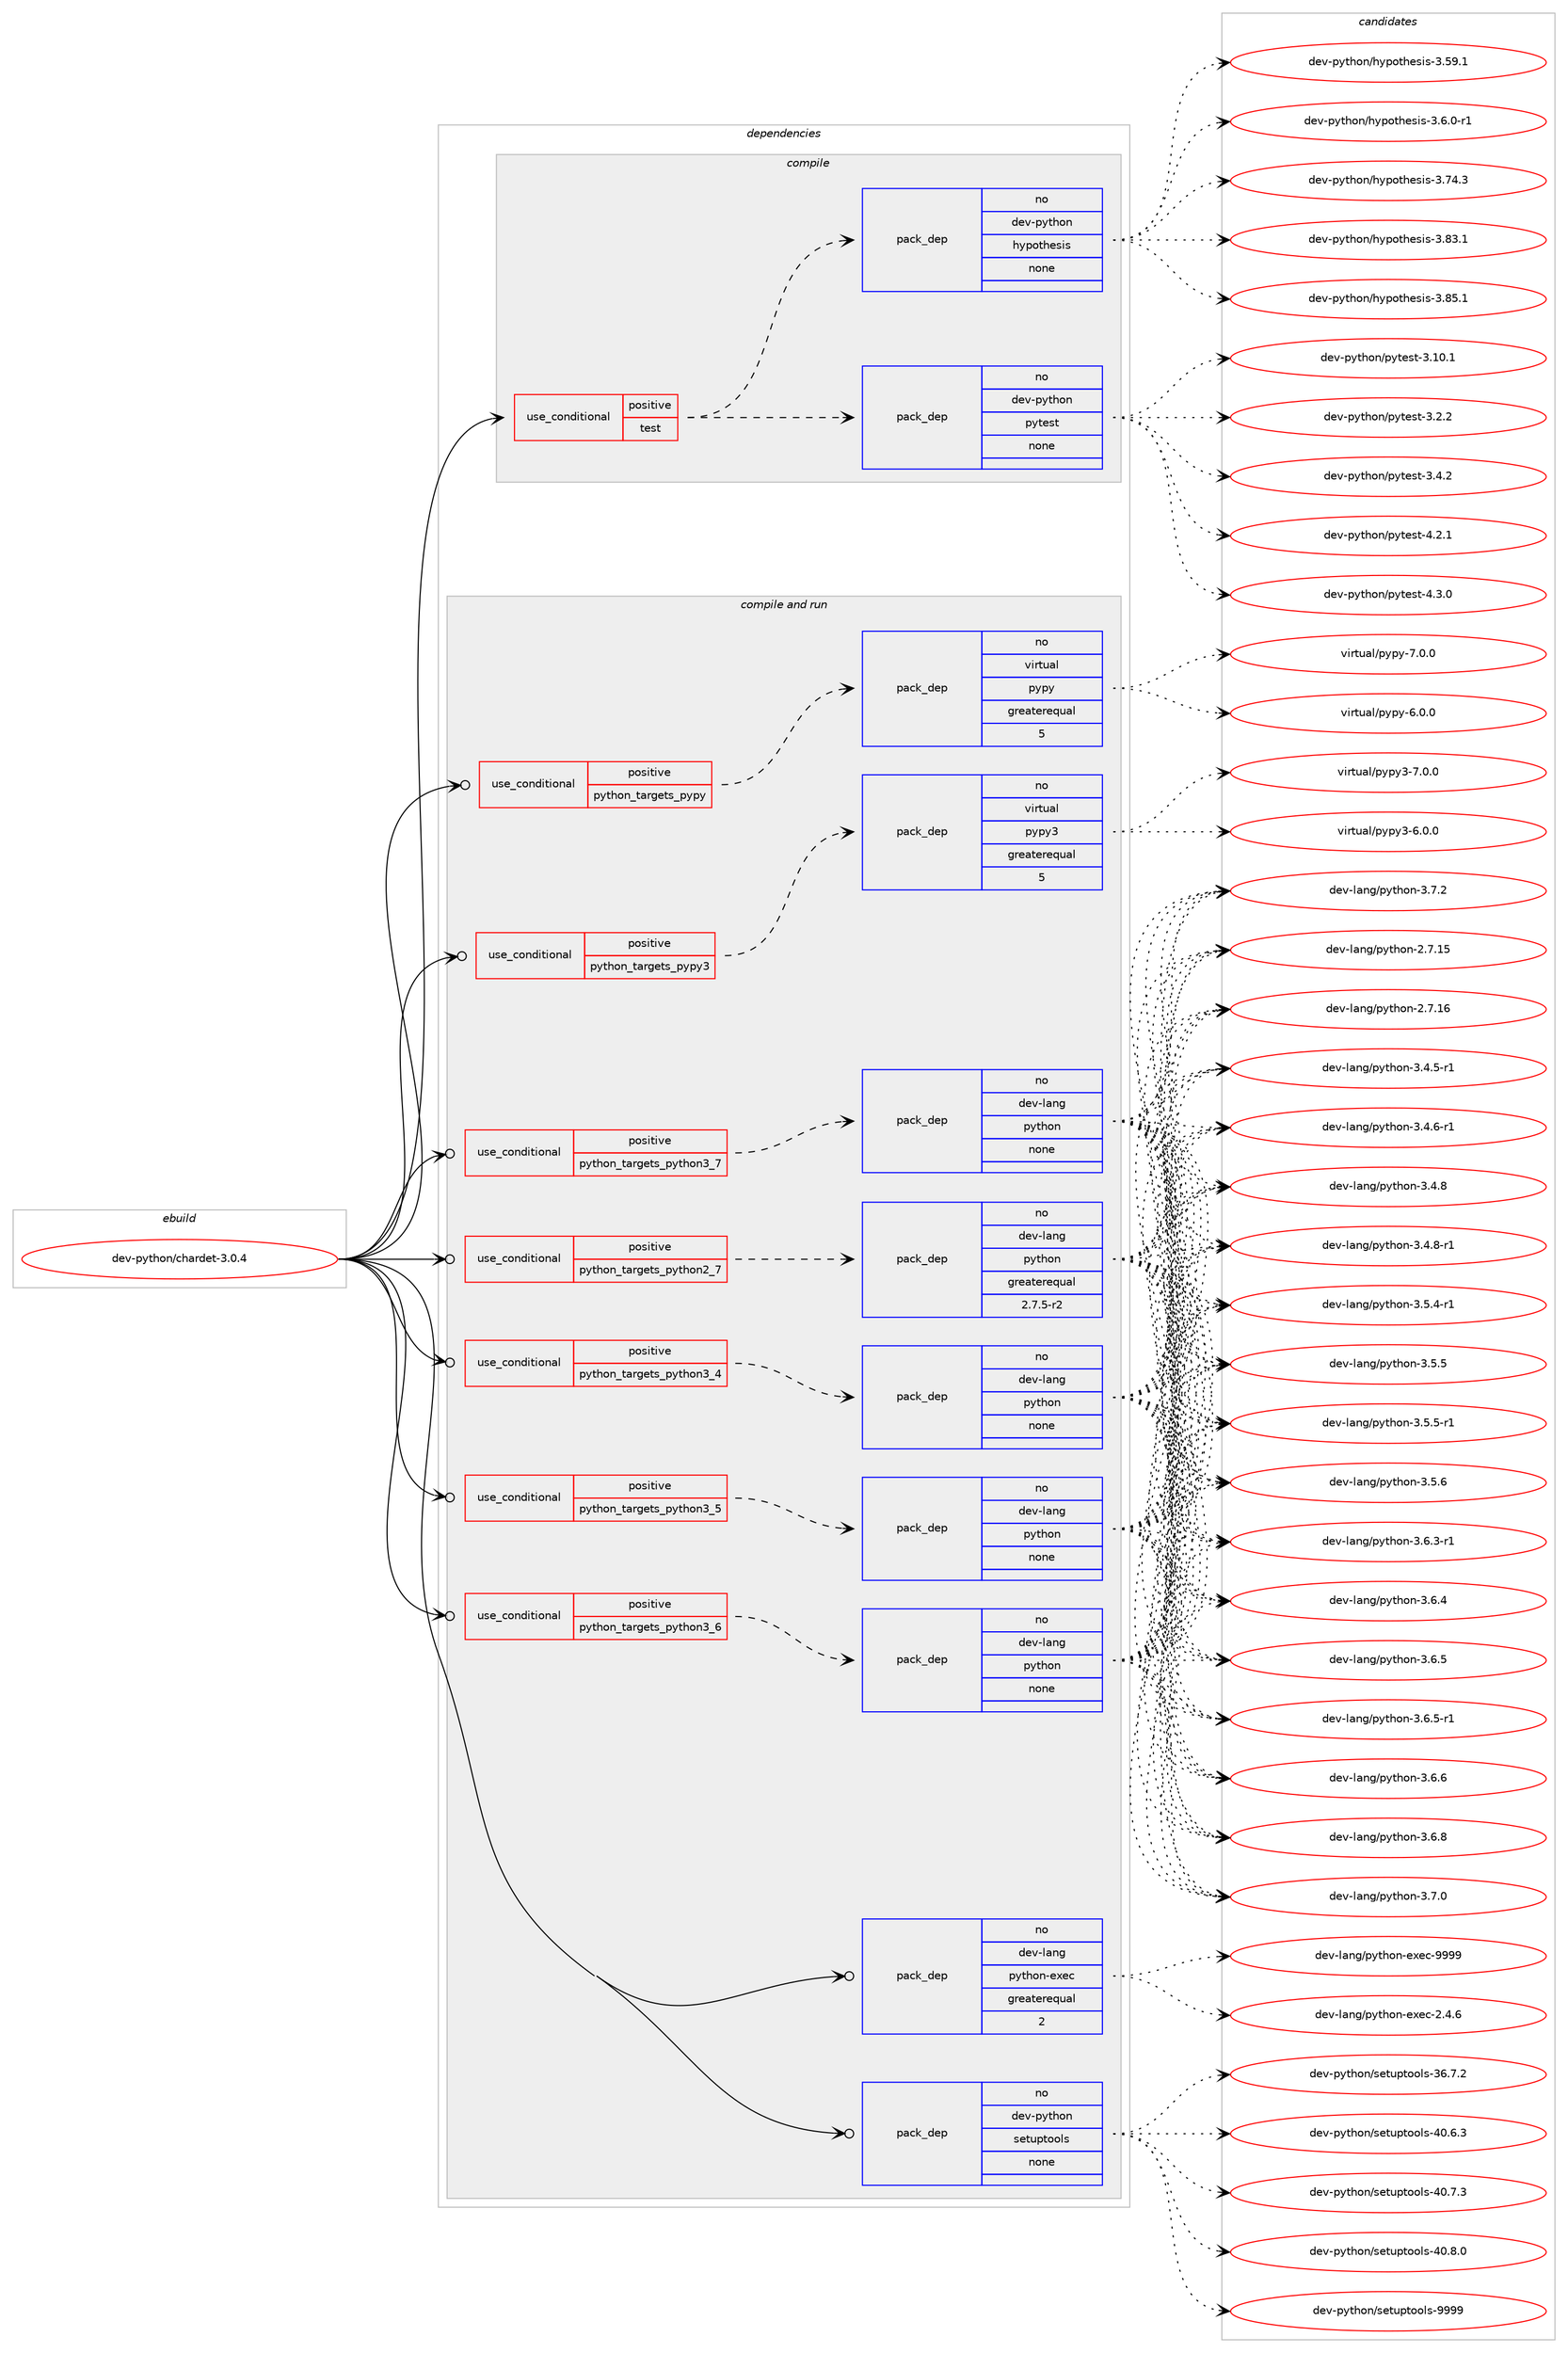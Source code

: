digraph prolog {

# *************
# Graph options
# *************

newrank=true;
concentrate=true;
compound=true;
graph [rankdir=LR,fontname=Helvetica,fontsize=10,ranksep=1.5];#, ranksep=2.5, nodesep=0.2];
edge  [arrowhead=vee];
node  [fontname=Helvetica,fontsize=10];

# **********
# The ebuild
# **********

subgraph cluster_leftcol {
color=gray;
rank=same;
label=<<i>ebuild</i>>;
id [label="dev-python/chardet-3.0.4", color=red, width=4, href="../dev-python/chardet-3.0.4.svg"];
}

# ****************
# The dependencies
# ****************

subgraph cluster_midcol {
color=gray;
label=<<i>dependencies</i>>;
subgraph cluster_compile {
fillcolor="#eeeeee";
style=filled;
label=<<i>compile</i>>;
subgraph cond372254 {
dependency1403009 [label=<<TABLE BORDER="0" CELLBORDER="1" CELLSPACING="0" CELLPADDING="4"><TR><TD ROWSPAN="3" CELLPADDING="10">use_conditional</TD></TR><TR><TD>positive</TD></TR><TR><TD>test</TD></TR></TABLE>>, shape=none, color=red];
subgraph pack1007520 {
dependency1403010 [label=<<TABLE BORDER="0" CELLBORDER="1" CELLSPACING="0" CELLPADDING="4" WIDTH="220"><TR><TD ROWSPAN="6" CELLPADDING="30">pack_dep</TD></TR><TR><TD WIDTH="110">no</TD></TR><TR><TD>dev-python</TD></TR><TR><TD>pytest</TD></TR><TR><TD>none</TD></TR><TR><TD></TD></TR></TABLE>>, shape=none, color=blue];
}
dependency1403009:e -> dependency1403010:w [weight=20,style="dashed",arrowhead="vee"];
subgraph pack1007521 {
dependency1403011 [label=<<TABLE BORDER="0" CELLBORDER="1" CELLSPACING="0" CELLPADDING="4" WIDTH="220"><TR><TD ROWSPAN="6" CELLPADDING="30">pack_dep</TD></TR><TR><TD WIDTH="110">no</TD></TR><TR><TD>dev-python</TD></TR><TR><TD>hypothesis</TD></TR><TR><TD>none</TD></TR><TR><TD></TD></TR></TABLE>>, shape=none, color=blue];
}
dependency1403009:e -> dependency1403011:w [weight=20,style="dashed",arrowhead="vee"];
}
id:e -> dependency1403009:w [weight=20,style="solid",arrowhead="vee"];
}
subgraph cluster_compileandrun {
fillcolor="#eeeeee";
style=filled;
label=<<i>compile and run</i>>;
subgraph cond372255 {
dependency1403012 [label=<<TABLE BORDER="0" CELLBORDER="1" CELLSPACING="0" CELLPADDING="4"><TR><TD ROWSPAN="3" CELLPADDING="10">use_conditional</TD></TR><TR><TD>positive</TD></TR><TR><TD>python_targets_pypy</TD></TR></TABLE>>, shape=none, color=red];
subgraph pack1007522 {
dependency1403013 [label=<<TABLE BORDER="0" CELLBORDER="1" CELLSPACING="0" CELLPADDING="4" WIDTH="220"><TR><TD ROWSPAN="6" CELLPADDING="30">pack_dep</TD></TR><TR><TD WIDTH="110">no</TD></TR><TR><TD>virtual</TD></TR><TR><TD>pypy</TD></TR><TR><TD>greaterequal</TD></TR><TR><TD>5</TD></TR></TABLE>>, shape=none, color=blue];
}
dependency1403012:e -> dependency1403013:w [weight=20,style="dashed",arrowhead="vee"];
}
id:e -> dependency1403012:w [weight=20,style="solid",arrowhead="odotvee"];
subgraph cond372256 {
dependency1403014 [label=<<TABLE BORDER="0" CELLBORDER="1" CELLSPACING="0" CELLPADDING="4"><TR><TD ROWSPAN="3" CELLPADDING="10">use_conditional</TD></TR><TR><TD>positive</TD></TR><TR><TD>python_targets_pypy3</TD></TR></TABLE>>, shape=none, color=red];
subgraph pack1007523 {
dependency1403015 [label=<<TABLE BORDER="0" CELLBORDER="1" CELLSPACING="0" CELLPADDING="4" WIDTH="220"><TR><TD ROWSPAN="6" CELLPADDING="30">pack_dep</TD></TR><TR><TD WIDTH="110">no</TD></TR><TR><TD>virtual</TD></TR><TR><TD>pypy3</TD></TR><TR><TD>greaterequal</TD></TR><TR><TD>5</TD></TR></TABLE>>, shape=none, color=blue];
}
dependency1403014:e -> dependency1403015:w [weight=20,style="dashed",arrowhead="vee"];
}
id:e -> dependency1403014:w [weight=20,style="solid",arrowhead="odotvee"];
subgraph cond372257 {
dependency1403016 [label=<<TABLE BORDER="0" CELLBORDER="1" CELLSPACING="0" CELLPADDING="4"><TR><TD ROWSPAN="3" CELLPADDING="10">use_conditional</TD></TR><TR><TD>positive</TD></TR><TR><TD>python_targets_python2_7</TD></TR></TABLE>>, shape=none, color=red];
subgraph pack1007524 {
dependency1403017 [label=<<TABLE BORDER="0" CELLBORDER="1" CELLSPACING="0" CELLPADDING="4" WIDTH="220"><TR><TD ROWSPAN="6" CELLPADDING="30">pack_dep</TD></TR><TR><TD WIDTH="110">no</TD></TR><TR><TD>dev-lang</TD></TR><TR><TD>python</TD></TR><TR><TD>greaterequal</TD></TR><TR><TD>2.7.5-r2</TD></TR></TABLE>>, shape=none, color=blue];
}
dependency1403016:e -> dependency1403017:w [weight=20,style="dashed",arrowhead="vee"];
}
id:e -> dependency1403016:w [weight=20,style="solid",arrowhead="odotvee"];
subgraph cond372258 {
dependency1403018 [label=<<TABLE BORDER="0" CELLBORDER="1" CELLSPACING="0" CELLPADDING="4"><TR><TD ROWSPAN="3" CELLPADDING="10">use_conditional</TD></TR><TR><TD>positive</TD></TR><TR><TD>python_targets_python3_4</TD></TR></TABLE>>, shape=none, color=red];
subgraph pack1007525 {
dependency1403019 [label=<<TABLE BORDER="0" CELLBORDER="1" CELLSPACING="0" CELLPADDING="4" WIDTH="220"><TR><TD ROWSPAN="6" CELLPADDING="30">pack_dep</TD></TR><TR><TD WIDTH="110">no</TD></TR><TR><TD>dev-lang</TD></TR><TR><TD>python</TD></TR><TR><TD>none</TD></TR><TR><TD></TD></TR></TABLE>>, shape=none, color=blue];
}
dependency1403018:e -> dependency1403019:w [weight=20,style="dashed",arrowhead="vee"];
}
id:e -> dependency1403018:w [weight=20,style="solid",arrowhead="odotvee"];
subgraph cond372259 {
dependency1403020 [label=<<TABLE BORDER="0" CELLBORDER="1" CELLSPACING="0" CELLPADDING="4"><TR><TD ROWSPAN="3" CELLPADDING="10">use_conditional</TD></TR><TR><TD>positive</TD></TR><TR><TD>python_targets_python3_5</TD></TR></TABLE>>, shape=none, color=red];
subgraph pack1007526 {
dependency1403021 [label=<<TABLE BORDER="0" CELLBORDER="1" CELLSPACING="0" CELLPADDING="4" WIDTH="220"><TR><TD ROWSPAN="6" CELLPADDING="30">pack_dep</TD></TR><TR><TD WIDTH="110">no</TD></TR><TR><TD>dev-lang</TD></TR><TR><TD>python</TD></TR><TR><TD>none</TD></TR><TR><TD></TD></TR></TABLE>>, shape=none, color=blue];
}
dependency1403020:e -> dependency1403021:w [weight=20,style="dashed",arrowhead="vee"];
}
id:e -> dependency1403020:w [weight=20,style="solid",arrowhead="odotvee"];
subgraph cond372260 {
dependency1403022 [label=<<TABLE BORDER="0" CELLBORDER="1" CELLSPACING="0" CELLPADDING="4"><TR><TD ROWSPAN="3" CELLPADDING="10">use_conditional</TD></TR><TR><TD>positive</TD></TR><TR><TD>python_targets_python3_6</TD></TR></TABLE>>, shape=none, color=red];
subgraph pack1007527 {
dependency1403023 [label=<<TABLE BORDER="0" CELLBORDER="1" CELLSPACING="0" CELLPADDING="4" WIDTH="220"><TR><TD ROWSPAN="6" CELLPADDING="30">pack_dep</TD></TR><TR><TD WIDTH="110">no</TD></TR><TR><TD>dev-lang</TD></TR><TR><TD>python</TD></TR><TR><TD>none</TD></TR><TR><TD></TD></TR></TABLE>>, shape=none, color=blue];
}
dependency1403022:e -> dependency1403023:w [weight=20,style="dashed",arrowhead="vee"];
}
id:e -> dependency1403022:w [weight=20,style="solid",arrowhead="odotvee"];
subgraph cond372261 {
dependency1403024 [label=<<TABLE BORDER="0" CELLBORDER="1" CELLSPACING="0" CELLPADDING="4"><TR><TD ROWSPAN="3" CELLPADDING="10">use_conditional</TD></TR><TR><TD>positive</TD></TR><TR><TD>python_targets_python3_7</TD></TR></TABLE>>, shape=none, color=red];
subgraph pack1007528 {
dependency1403025 [label=<<TABLE BORDER="0" CELLBORDER="1" CELLSPACING="0" CELLPADDING="4" WIDTH="220"><TR><TD ROWSPAN="6" CELLPADDING="30">pack_dep</TD></TR><TR><TD WIDTH="110">no</TD></TR><TR><TD>dev-lang</TD></TR><TR><TD>python</TD></TR><TR><TD>none</TD></TR><TR><TD></TD></TR></TABLE>>, shape=none, color=blue];
}
dependency1403024:e -> dependency1403025:w [weight=20,style="dashed",arrowhead="vee"];
}
id:e -> dependency1403024:w [weight=20,style="solid",arrowhead="odotvee"];
subgraph pack1007529 {
dependency1403026 [label=<<TABLE BORDER="0" CELLBORDER="1" CELLSPACING="0" CELLPADDING="4" WIDTH="220"><TR><TD ROWSPAN="6" CELLPADDING="30">pack_dep</TD></TR><TR><TD WIDTH="110">no</TD></TR><TR><TD>dev-lang</TD></TR><TR><TD>python-exec</TD></TR><TR><TD>greaterequal</TD></TR><TR><TD>2</TD></TR></TABLE>>, shape=none, color=blue];
}
id:e -> dependency1403026:w [weight=20,style="solid",arrowhead="odotvee"];
subgraph pack1007530 {
dependency1403027 [label=<<TABLE BORDER="0" CELLBORDER="1" CELLSPACING="0" CELLPADDING="4" WIDTH="220"><TR><TD ROWSPAN="6" CELLPADDING="30">pack_dep</TD></TR><TR><TD WIDTH="110">no</TD></TR><TR><TD>dev-python</TD></TR><TR><TD>setuptools</TD></TR><TR><TD>none</TD></TR><TR><TD></TD></TR></TABLE>>, shape=none, color=blue];
}
id:e -> dependency1403027:w [weight=20,style="solid",arrowhead="odotvee"];
}
subgraph cluster_run {
fillcolor="#eeeeee";
style=filled;
label=<<i>run</i>>;
}
}

# **************
# The candidates
# **************

subgraph cluster_choices {
rank=same;
color=gray;
label=<<i>candidates</i>>;

subgraph choice1007520 {
color=black;
nodesep=1;
choice100101118451121211161041111104711212111610111511645514649484649 [label="dev-python/pytest-3.10.1", color=red, width=4,href="../dev-python/pytest-3.10.1.svg"];
choice1001011184511212111610411111047112121116101115116455146504650 [label="dev-python/pytest-3.2.2", color=red, width=4,href="../dev-python/pytest-3.2.2.svg"];
choice1001011184511212111610411111047112121116101115116455146524650 [label="dev-python/pytest-3.4.2", color=red, width=4,href="../dev-python/pytest-3.4.2.svg"];
choice1001011184511212111610411111047112121116101115116455246504649 [label="dev-python/pytest-4.2.1", color=red, width=4,href="../dev-python/pytest-4.2.1.svg"];
choice1001011184511212111610411111047112121116101115116455246514648 [label="dev-python/pytest-4.3.0", color=red, width=4,href="../dev-python/pytest-4.3.0.svg"];
dependency1403010:e -> choice100101118451121211161041111104711212111610111511645514649484649:w [style=dotted,weight="100"];
dependency1403010:e -> choice1001011184511212111610411111047112121116101115116455146504650:w [style=dotted,weight="100"];
dependency1403010:e -> choice1001011184511212111610411111047112121116101115116455146524650:w [style=dotted,weight="100"];
dependency1403010:e -> choice1001011184511212111610411111047112121116101115116455246504649:w [style=dotted,weight="100"];
dependency1403010:e -> choice1001011184511212111610411111047112121116101115116455246514648:w [style=dotted,weight="100"];
}
subgraph choice1007521 {
color=black;
nodesep=1;
choice100101118451121211161041111104710412111211111610410111510511545514653574649 [label="dev-python/hypothesis-3.59.1", color=red, width=4,href="../dev-python/hypothesis-3.59.1.svg"];
choice10010111845112121116104111110471041211121111161041011151051154551465446484511449 [label="dev-python/hypothesis-3.6.0-r1", color=red, width=4,href="../dev-python/hypothesis-3.6.0-r1.svg"];
choice100101118451121211161041111104710412111211111610410111510511545514655524651 [label="dev-python/hypothesis-3.74.3", color=red, width=4,href="../dev-python/hypothesis-3.74.3.svg"];
choice100101118451121211161041111104710412111211111610410111510511545514656514649 [label="dev-python/hypothesis-3.83.1", color=red, width=4,href="../dev-python/hypothesis-3.83.1.svg"];
choice100101118451121211161041111104710412111211111610410111510511545514656534649 [label="dev-python/hypothesis-3.85.1", color=red, width=4,href="../dev-python/hypothesis-3.85.1.svg"];
dependency1403011:e -> choice100101118451121211161041111104710412111211111610410111510511545514653574649:w [style=dotted,weight="100"];
dependency1403011:e -> choice10010111845112121116104111110471041211121111161041011151051154551465446484511449:w [style=dotted,weight="100"];
dependency1403011:e -> choice100101118451121211161041111104710412111211111610410111510511545514655524651:w [style=dotted,weight="100"];
dependency1403011:e -> choice100101118451121211161041111104710412111211111610410111510511545514656514649:w [style=dotted,weight="100"];
dependency1403011:e -> choice100101118451121211161041111104710412111211111610410111510511545514656534649:w [style=dotted,weight="100"];
}
subgraph choice1007522 {
color=black;
nodesep=1;
choice1181051141161179710847112121112121455446484648 [label="virtual/pypy-6.0.0", color=red, width=4,href="../virtual/pypy-6.0.0.svg"];
choice1181051141161179710847112121112121455546484648 [label="virtual/pypy-7.0.0", color=red, width=4,href="../virtual/pypy-7.0.0.svg"];
dependency1403013:e -> choice1181051141161179710847112121112121455446484648:w [style=dotted,weight="100"];
dependency1403013:e -> choice1181051141161179710847112121112121455546484648:w [style=dotted,weight="100"];
}
subgraph choice1007523 {
color=black;
nodesep=1;
choice118105114116117971084711212111212151455446484648 [label="virtual/pypy3-6.0.0", color=red, width=4,href="../virtual/pypy3-6.0.0.svg"];
choice118105114116117971084711212111212151455546484648 [label="virtual/pypy3-7.0.0", color=red, width=4,href="../virtual/pypy3-7.0.0.svg"];
dependency1403015:e -> choice118105114116117971084711212111212151455446484648:w [style=dotted,weight="100"];
dependency1403015:e -> choice118105114116117971084711212111212151455546484648:w [style=dotted,weight="100"];
}
subgraph choice1007524 {
color=black;
nodesep=1;
choice10010111845108971101034711212111610411111045504655464953 [label="dev-lang/python-2.7.15", color=red, width=4,href="../dev-lang/python-2.7.15.svg"];
choice10010111845108971101034711212111610411111045504655464954 [label="dev-lang/python-2.7.16", color=red, width=4,href="../dev-lang/python-2.7.16.svg"];
choice1001011184510897110103471121211161041111104551465246534511449 [label="dev-lang/python-3.4.5-r1", color=red, width=4,href="../dev-lang/python-3.4.5-r1.svg"];
choice1001011184510897110103471121211161041111104551465246544511449 [label="dev-lang/python-3.4.6-r1", color=red, width=4,href="../dev-lang/python-3.4.6-r1.svg"];
choice100101118451089711010347112121116104111110455146524656 [label="dev-lang/python-3.4.8", color=red, width=4,href="../dev-lang/python-3.4.8.svg"];
choice1001011184510897110103471121211161041111104551465246564511449 [label="dev-lang/python-3.4.8-r1", color=red, width=4,href="../dev-lang/python-3.4.8-r1.svg"];
choice1001011184510897110103471121211161041111104551465346524511449 [label="dev-lang/python-3.5.4-r1", color=red, width=4,href="../dev-lang/python-3.5.4-r1.svg"];
choice100101118451089711010347112121116104111110455146534653 [label="dev-lang/python-3.5.5", color=red, width=4,href="../dev-lang/python-3.5.5.svg"];
choice1001011184510897110103471121211161041111104551465346534511449 [label="dev-lang/python-3.5.5-r1", color=red, width=4,href="../dev-lang/python-3.5.5-r1.svg"];
choice100101118451089711010347112121116104111110455146534654 [label="dev-lang/python-3.5.6", color=red, width=4,href="../dev-lang/python-3.5.6.svg"];
choice1001011184510897110103471121211161041111104551465446514511449 [label="dev-lang/python-3.6.3-r1", color=red, width=4,href="../dev-lang/python-3.6.3-r1.svg"];
choice100101118451089711010347112121116104111110455146544652 [label="dev-lang/python-3.6.4", color=red, width=4,href="../dev-lang/python-3.6.4.svg"];
choice100101118451089711010347112121116104111110455146544653 [label="dev-lang/python-3.6.5", color=red, width=4,href="../dev-lang/python-3.6.5.svg"];
choice1001011184510897110103471121211161041111104551465446534511449 [label="dev-lang/python-3.6.5-r1", color=red, width=4,href="../dev-lang/python-3.6.5-r1.svg"];
choice100101118451089711010347112121116104111110455146544654 [label="dev-lang/python-3.6.6", color=red, width=4,href="../dev-lang/python-3.6.6.svg"];
choice100101118451089711010347112121116104111110455146544656 [label="dev-lang/python-3.6.8", color=red, width=4,href="../dev-lang/python-3.6.8.svg"];
choice100101118451089711010347112121116104111110455146554648 [label="dev-lang/python-3.7.0", color=red, width=4,href="../dev-lang/python-3.7.0.svg"];
choice100101118451089711010347112121116104111110455146554650 [label="dev-lang/python-3.7.2", color=red, width=4,href="../dev-lang/python-3.7.2.svg"];
dependency1403017:e -> choice10010111845108971101034711212111610411111045504655464953:w [style=dotted,weight="100"];
dependency1403017:e -> choice10010111845108971101034711212111610411111045504655464954:w [style=dotted,weight="100"];
dependency1403017:e -> choice1001011184510897110103471121211161041111104551465246534511449:w [style=dotted,weight="100"];
dependency1403017:e -> choice1001011184510897110103471121211161041111104551465246544511449:w [style=dotted,weight="100"];
dependency1403017:e -> choice100101118451089711010347112121116104111110455146524656:w [style=dotted,weight="100"];
dependency1403017:e -> choice1001011184510897110103471121211161041111104551465246564511449:w [style=dotted,weight="100"];
dependency1403017:e -> choice1001011184510897110103471121211161041111104551465346524511449:w [style=dotted,weight="100"];
dependency1403017:e -> choice100101118451089711010347112121116104111110455146534653:w [style=dotted,weight="100"];
dependency1403017:e -> choice1001011184510897110103471121211161041111104551465346534511449:w [style=dotted,weight="100"];
dependency1403017:e -> choice100101118451089711010347112121116104111110455146534654:w [style=dotted,weight="100"];
dependency1403017:e -> choice1001011184510897110103471121211161041111104551465446514511449:w [style=dotted,weight="100"];
dependency1403017:e -> choice100101118451089711010347112121116104111110455146544652:w [style=dotted,weight="100"];
dependency1403017:e -> choice100101118451089711010347112121116104111110455146544653:w [style=dotted,weight="100"];
dependency1403017:e -> choice1001011184510897110103471121211161041111104551465446534511449:w [style=dotted,weight="100"];
dependency1403017:e -> choice100101118451089711010347112121116104111110455146544654:w [style=dotted,weight="100"];
dependency1403017:e -> choice100101118451089711010347112121116104111110455146544656:w [style=dotted,weight="100"];
dependency1403017:e -> choice100101118451089711010347112121116104111110455146554648:w [style=dotted,weight="100"];
dependency1403017:e -> choice100101118451089711010347112121116104111110455146554650:w [style=dotted,weight="100"];
}
subgraph choice1007525 {
color=black;
nodesep=1;
choice10010111845108971101034711212111610411111045504655464953 [label="dev-lang/python-2.7.15", color=red, width=4,href="../dev-lang/python-2.7.15.svg"];
choice10010111845108971101034711212111610411111045504655464954 [label="dev-lang/python-2.7.16", color=red, width=4,href="../dev-lang/python-2.7.16.svg"];
choice1001011184510897110103471121211161041111104551465246534511449 [label="dev-lang/python-3.4.5-r1", color=red, width=4,href="../dev-lang/python-3.4.5-r1.svg"];
choice1001011184510897110103471121211161041111104551465246544511449 [label="dev-lang/python-3.4.6-r1", color=red, width=4,href="../dev-lang/python-3.4.6-r1.svg"];
choice100101118451089711010347112121116104111110455146524656 [label="dev-lang/python-3.4.8", color=red, width=4,href="../dev-lang/python-3.4.8.svg"];
choice1001011184510897110103471121211161041111104551465246564511449 [label="dev-lang/python-3.4.8-r1", color=red, width=4,href="../dev-lang/python-3.4.8-r1.svg"];
choice1001011184510897110103471121211161041111104551465346524511449 [label="dev-lang/python-3.5.4-r1", color=red, width=4,href="../dev-lang/python-3.5.4-r1.svg"];
choice100101118451089711010347112121116104111110455146534653 [label="dev-lang/python-3.5.5", color=red, width=4,href="../dev-lang/python-3.5.5.svg"];
choice1001011184510897110103471121211161041111104551465346534511449 [label="dev-lang/python-3.5.5-r1", color=red, width=4,href="../dev-lang/python-3.5.5-r1.svg"];
choice100101118451089711010347112121116104111110455146534654 [label="dev-lang/python-3.5.6", color=red, width=4,href="../dev-lang/python-3.5.6.svg"];
choice1001011184510897110103471121211161041111104551465446514511449 [label="dev-lang/python-3.6.3-r1", color=red, width=4,href="../dev-lang/python-3.6.3-r1.svg"];
choice100101118451089711010347112121116104111110455146544652 [label="dev-lang/python-3.6.4", color=red, width=4,href="../dev-lang/python-3.6.4.svg"];
choice100101118451089711010347112121116104111110455146544653 [label="dev-lang/python-3.6.5", color=red, width=4,href="../dev-lang/python-3.6.5.svg"];
choice1001011184510897110103471121211161041111104551465446534511449 [label="dev-lang/python-3.6.5-r1", color=red, width=4,href="../dev-lang/python-3.6.5-r1.svg"];
choice100101118451089711010347112121116104111110455146544654 [label="dev-lang/python-3.6.6", color=red, width=4,href="../dev-lang/python-3.6.6.svg"];
choice100101118451089711010347112121116104111110455146544656 [label="dev-lang/python-3.6.8", color=red, width=4,href="../dev-lang/python-3.6.8.svg"];
choice100101118451089711010347112121116104111110455146554648 [label="dev-lang/python-3.7.0", color=red, width=4,href="../dev-lang/python-3.7.0.svg"];
choice100101118451089711010347112121116104111110455146554650 [label="dev-lang/python-3.7.2", color=red, width=4,href="../dev-lang/python-3.7.2.svg"];
dependency1403019:e -> choice10010111845108971101034711212111610411111045504655464953:w [style=dotted,weight="100"];
dependency1403019:e -> choice10010111845108971101034711212111610411111045504655464954:w [style=dotted,weight="100"];
dependency1403019:e -> choice1001011184510897110103471121211161041111104551465246534511449:w [style=dotted,weight="100"];
dependency1403019:e -> choice1001011184510897110103471121211161041111104551465246544511449:w [style=dotted,weight="100"];
dependency1403019:e -> choice100101118451089711010347112121116104111110455146524656:w [style=dotted,weight="100"];
dependency1403019:e -> choice1001011184510897110103471121211161041111104551465246564511449:w [style=dotted,weight="100"];
dependency1403019:e -> choice1001011184510897110103471121211161041111104551465346524511449:w [style=dotted,weight="100"];
dependency1403019:e -> choice100101118451089711010347112121116104111110455146534653:w [style=dotted,weight="100"];
dependency1403019:e -> choice1001011184510897110103471121211161041111104551465346534511449:w [style=dotted,weight="100"];
dependency1403019:e -> choice100101118451089711010347112121116104111110455146534654:w [style=dotted,weight="100"];
dependency1403019:e -> choice1001011184510897110103471121211161041111104551465446514511449:w [style=dotted,weight="100"];
dependency1403019:e -> choice100101118451089711010347112121116104111110455146544652:w [style=dotted,weight="100"];
dependency1403019:e -> choice100101118451089711010347112121116104111110455146544653:w [style=dotted,weight="100"];
dependency1403019:e -> choice1001011184510897110103471121211161041111104551465446534511449:w [style=dotted,weight="100"];
dependency1403019:e -> choice100101118451089711010347112121116104111110455146544654:w [style=dotted,weight="100"];
dependency1403019:e -> choice100101118451089711010347112121116104111110455146544656:w [style=dotted,weight="100"];
dependency1403019:e -> choice100101118451089711010347112121116104111110455146554648:w [style=dotted,weight="100"];
dependency1403019:e -> choice100101118451089711010347112121116104111110455146554650:w [style=dotted,weight="100"];
}
subgraph choice1007526 {
color=black;
nodesep=1;
choice10010111845108971101034711212111610411111045504655464953 [label="dev-lang/python-2.7.15", color=red, width=4,href="../dev-lang/python-2.7.15.svg"];
choice10010111845108971101034711212111610411111045504655464954 [label="dev-lang/python-2.7.16", color=red, width=4,href="../dev-lang/python-2.7.16.svg"];
choice1001011184510897110103471121211161041111104551465246534511449 [label="dev-lang/python-3.4.5-r1", color=red, width=4,href="../dev-lang/python-3.4.5-r1.svg"];
choice1001011184510897110103471121211161041111104551465246544511449 [label="dev-lang/python-3.4.6-r1", color=red, width=4,href="../dev-lang/python-3.4.6-r1.svg"];
choice100101118451089711010347112121116104111110455146524656 [label="dev-lang/python-3.4.8", color=red, width=4,href="../dev-lang/python-3.4.8.svg"];
choice1001011184510897110103471121211161041111104551465246564511449 [label="dev-lang/python-3.4.8-r1", color=red, width=4,href="../dev-lang/python-3.4.8-r1.svg"];
choice1001011184510897110103471121211161041111104551465346524511449 [label="dev-lang/python-3.5.4-r1", color=red, width=4,href="../dev-lang/python-3.5.4-r1.svg"];
choice100101118451089711010347112121116104111110455146534653 [label="dev-lang/python-3.5.5", color=red, width=4,href="../dev-lang/python-3.5.5.svg"];
choice1001011184510897110103471121211161041111104551465346534511449 [label="dev-lang/python-3.5.5-r1", color=red, width=4,href="../dev-lang/python-3.5.5-r1.svg"];
choice100101118451089711010347112121116104111110455146534654 [label="dev-lang/python-3.5.6", color=red, width=4,href="../dev-lang/python-3.5.6.svg"];
choice1001011184510897110103471121211161041111104551465446514511449 [label="dev-lang/python-3.6.3-r1", color=red, width=4,href="../dev-lang/python-3.6.3-r1.svg"];
choice100101118451089711010347112121116104111110455146544652 [label="dev-lang/python-3.6.4", color=red, width=4,href="../dev-lang/python-3.6.4.svg"];
choice100101118451089711010347112121116104111110455146544653 [label="dev-lang/python-3.6.5", color=red, width=4,href="../dev-lang/python-3.6.5.svg"];
choice1001011184510897110103471121211161041111104551465446534511449 [label="dev-lang/python-3.6.5-r1", color=red, width=4,href="../dev-lang/python-3.6.5-r1.svg"];
choice100101118451089711010347112121116104111110455146544654 [label="dev-lang/python-3.6.6", color=red, width=4,href="../dev-lang/python-3.6.6.svg"];
choice100101118451089711010347112121116104111110455146544656 [label="dev-lang/python-3.6.8", color=red, width=4,href="../dev-lang/python-3.6.8.svg"];
choice100101118451089711010347112121116104111110455146554648 [label="dev-lang/python-3.7.0", color=red, width=4,href="../dev-lang/python-3.7.0.svg"];
choice100101118451089711010347112121116104111110455146554650 [label="dev-lang/python-3.7.2", color=red, width=4,href="../dev-lang/python-3.7.2.svg"];
dependency1403021:e -> choice10010111845108971101034711212111610411111045504655464953:w [style=dotted,weight="100"];
dependency1403021:e -> choice10010111845108971101034711212111610411111045504655464954:w [style=dotted,weight="100"];
dependency1403021:e -> choice1001011184510897110103471121211161041111104551465246534511449:w [style=dotted,weight="100"];
dependency1403021:e -> choice1001011184510897110103471121211161041111104551465246544511449:w [style=dotted,weight="100"];
dependency1403021:e -> choice100101118451089711010347112121116104111110455146524656:w [style=dotted,weight="100"];
dependency1403021:e -> choice1001011184510897110103471121211161041111104551465246564511449:w [style=dotted,weight="100"];
dependency1403021:e -> choice1001011184510897110103471121211161041111104551465346524511449:w [style=dotted,weight="100"];
dependency1403021:e -> choice100101118451089711010347112121116104111110455146534653:w [style=dotted,weight="100"];
dependency1403021:e -> choice1001011184510897110103471121211161041111104551465346534511449:w [style=dotted,weight="100"];
dependency1403021:e -> choice100101118451089711010347112121116104111110455146534654:w [style=dotted,weight="100"];
dependency1403021:e -> choice1001011184510897110103471121211161041111104551465446514511449:w [style=dotted,weight="100"];
dependency1403021:e -> choice100101118451089711010347112121116104111110455146544652:w [style=dotted,weight="100"];
dependency1403021:e -> choice100101118451089711010347112121116104111110455146544653:w [style=dotted,weight="100"];
dependency1403021:e -> choice1001011184510897110103471121211161041111104551465446534511449:w [style=dotted,weight="100"];
dependency1403021:e -> choice100101118451089711010347112121116104111110455146544654:w [style=dotted,weight="100"];
dependency1403021:e -> choice100101118451089711010347112121116104111110455146544656:w [style=dotted,weight="100"];
dependency1403021:e -> choice100101118451089711010347112121116104111110455146554648:w [style=dotted,weight="100"];
dependency1403021:e -> choice100101118451089711010347112121116104111110455146554650:w [style=dotted,weight="100"];
}
subgraph choice1007527 {
color=black;
nodesep=1;
choice10010111845108971101034711212111610411111045504655464953 [label="dev-lang/python-2.7.15", color=red, width=4,href="../dev-lang/python-2.7.15.svg"];
choice10010111845108971101034711212111610411111045504655464954 [label="dev-lang/python-2.7.16", color=red, width=4,href="../dev-lang/python-2.7.16.svg"];
choice1001011184510897110103471121211161041111104551465246534511449 [label="dev-lang/python-3.4.5-r1", color=red, width=4,href="../dev-lang/python-3.4.5-r1.svg"];
choice1001011184510897110103471121211161041111104551465246544511449 [label="dev-lang/python-3.4.6-r1", color=red, width=4,href="../dev-lang/python-3.4.6-r1.svg"];
choice100101118451089711010347112121116104111110455146524656 [label="dev-lang/python-3.4.8", color=red, width=4,href="../dev-lang/python-3.4.8.svg"];
choice1001011184510897110103471121211161041111104551465246564511449 [label="dev-lang/python-3.4.8-r1", color=red, width=4,href="../dev-lang/python-3.4.8-r1.svg"];
choice1001011184510897110103471121211161041111104551465346524511449 [label="dev-lang/python-3.5.4-r1", color=red, width=4,href="../dev-lang/python-3.5.4-r1.svg"];
choice100101118451089711010347112121116104111110455146534653 [label="dev-lang/python-3.5.5", color=red, width=4,href="../dev-lang/python-3.5.5.svg"];
choice1001011184510897110103471121211161041111104551465346534511449 [label="dev-lang/python-3.5.5-r1", color=red, width=4,href="../dev-lang/python-3.5.5-r1.svg"];
choice100101118451089711010347112121116104111110455146534654 [label="dev-lang/python-3.5.6", color=red, width=4,href="../dev-lang/python-3.5.6.svg"];
choice1001011184510897110103471121211161041111104551465446514511449 [label="dev-lang/python-3.6.3-r1", color=red, width=4,href="../dev-lang/python-3.6.3-r1.svg"];
choice100101118451089711010347112121116104111110455146544652 [label="dev-lang/python-3.6.4", color=red, width=4,href="../dev-lang/python-3.6.4.svg"];
choice100101118451089711010347112121116104111110455146544653 [label="dev-lang/python-3.6.5", color=red, width=4,href="../dev-lang/python-3.6.5.svg"];
choice1001011184510897110103471121211161041111104551465446534511449 [label="dev-lang/python-3.6.5-r1", color=red, width=4,href="../dev-lang/python-3.6.5-r1.svg"];
choice100101118451089711010347112121116104111110455146544654 [label="dev-lang/python-3.6.6", color=red, width=4,href="../dev-lang/python-3.6.6.svg"];
choice100101118451089711010347112121116104111110455146544656 [label="dev-lang/python-3.6.8", color=red, width=4,href="../dev-lang/python-3.6.8.svg"];
choice100101118451089711010347112121116104111110455146554648 [label="dev-lang/python-3.7.0", color=red, width=4,href="../dev-lang/python-3.7.0.svg"];
choice100101118451089711010347112121116104111110455146554650 [label="dev-lang/python-3.7.2", color=red, width=4,href="../dev-lang/python-3.7.2.svg"];
dependency1403023:e -> choice10010111845108971101034711212111610411111045504655464953:w [style=dotted,weight="100"];
dependency1403023:e -> choice10010111845108971101034711212111610411111045504655464954:w [style=dotted,weight="100"];
dependency1403023:e -> choice1001011184510897110103471121211161041111104551465246534511449:w [style=dotted,weight="100"];
dependency1403023:e -> choice1001011184510897110103471121211161041111104551465246544511449:w [style=dotted,weight="100"];
dependency1403023:e -> choice100101118451089711010347112121116104111110455146524656:w [style=dotted,weight="100"];
dependency1403023:e -> choice1001011184510897110103471121211161041111104551465246564511449:w [style=dotted,weight="100"];
dependency1403023:e -> choice1001011184510897110103471121211161041111104551465346524511449:w [style=dotted,weight="100"];
dependency1403023:e -> choice100101118451089711010347112121116104111110455146534653:w [style=dotted,weight="100"];
dependency1403023:e -> choice1001011184510897110103471121211161041111104551465346534511449:w [style=dotted,weight="100"];
dependency1403023:e -> choice100101118451089711010347112121116104111110455146534654:w [style=dotted,weight="100"];
dependency1403023:e -> choice1001011184510897110103471121211161041111104551465446514511449:w [style=dotted,weight="100"];
dependency1403023:e -> choice100101118451089711010347112121116104111110455146544652:w [style=dotted,weight="100"];
dependency1403023:e -> choice100101118451089711010347112121116104111110455146544653:w [style=dotted,weight="100"];
dependency1403023:e -> choice1001011184510897110103471121211161041111104551465446534511449:w [style=dotted,weight="100"];
dependency1403023:e -> choice100101118451089711010347112121116104111110455146544654:w [style=dotted,weight="100"];
dependency1403023:e -> choice100101118451089711010347112121116104111110455146544656:w [style=dotted,weight="100"];
dependency1403023:e -> choice100101118451089711010347112121116104111110455146554648:w [style=dotted,weight="100"];
dependency1403023:e -> choice100101118451089711010347112121116104111110455146554650:w [style=dotted,weight="100"];
}
subgraph choice1007528 {
color=black;
nodesep=1;
choice10010111845108971101034711212111610411111045504655464953 [label="dev-lang/python-2.7.15", color=red, width=4,href="../dev-lang/python-2.7.15.svg"];
choice10010111845108971101034711212111610411111045504655464954 [label="dev-lang/python-2.7.16", color=red, width=4,href="../dev-lang/python-2.7.16.svg"];
choice1001011184510897110103471121211161041111104551465246534511449 [label="dev-lang/python-3.4.5-r1", color=red, width=4,href="../dev-lang/python-3.4.5-r1.svg"];
choice1001011184510897110103471121211161041111104551465246544511449 [label="dev-lang/python-3.4.6-r1", color=red, width=4,href="../dev-lang/python-3.4.6-r1.svg"];
choice100101118451089711010347112121116104111110455146524656 [label="dev-lang/python-3.4.8", color=red, width=4,href="../dev-lang/python-3.4.8.svg"];
choice1001011184510897110103471121211161041111104551465246564511449 [label="dev-lang/python-3.4.8-r1", color=red, width=4,href="../dev-lang/python-3.4.8-r1.svg"];
choice1001011184510897110103471121211161041111104551465346524511449 [label="dev-lang/python-3.5.4-r1", color=red, width=4,href="../dev-lang/python-3.5.4-r1.svg"];
choice100101118451089711010347112121116104111110455146534653 [label="dev-lang/python-3.5.5", color=red, width=4,href="../dev-lang/python-3.5.5.svg"];
choice1001011184510897110103471121211161041111104551465346534511449 [label="dev-lang/python-3.5.5-r1", color=red, width=4,href="../dev-lang/python-3.5.5-r1.svg"];
choice100101118451089711010347112121116104111110455146534654 [label="dev-lang/python-3.5.6", color=red, width=4,href="../dev-lang/python-3.5.6.svg"];
choice1001011184510897110103471121211161041111104551465446514511449 [label="dev-lang/python-3.6.3-r1", color=red, width=4,href="../dev-lang/python-3.6.3-r1.svg"];
choice100101118451089711010347112121116104111110455146544652 [label="dev-lang/python-3.6.4", color=red, width=4,href="../dev-lang/python-3.6.4.svg"];
choice100101118451089711010347112121116104111110455146544653 [label="dev-lang/python-3.6.5", color=red, width=4,href="../dev-lang/python-3.6.5.svg"];
choice1001011184510897110103471121211161041111104551465446534511449 [label="dev-lang/python-3.6.5-r1", color=red, width=4,href="../dev-lang/python-3.6.5-r1.svg"];
choice100101118451089711010347112121116104111110455146544654 [label="dev-lang/python-3.6.6", color=red, width=4,href="../dev-lang/python-3.6.6.svg"];
choice100101118451089711010347112121116104111110455146544656 [label="dev-lang/python-3.6.8", color=red, width=4,href="../dev-lang/python-3.6.8.svg"];
choice100101118451089711010347112121116104111110455146554648 [label="dev-lang/python-3.7.0", color=red, width=4,href="../dev-lang/python-3.7.0.svg"];
choice100101118451089711010347112121116104111110455146554650 [label="dev-lang/python-3.7.2", color=red, width=4,href="../dev-lang/python-3.7.2.svg"];
dependency1403025:e -> choice10010111845108971101034711212111610411111045504655464953:w [style=dotted,weight="100"];
dependency1403025:e -> choice10010111845108971101034711212111610411111045504655464954:w [style=dotted,weight="100"];
dependency1403025:e -> choice1001011184510897110103471121211161041111104551465246534511449:w [style=dotted,weight="100"];
dependency1403025:e -> choice1001011184510897110103471121211161041111104551465246544511449:w [style=dotted,weight="100"];
dependency1403025:e -> choice100101118451089711010347112121116104111110455146524656:w [style=dotted,weight="100"];
dependency1403025:e -> choice1001011184510897110103471121211161041111104551465246564511449:w [style=dotted,weight="100"];
dependency1403025:e -> choice1001011184510897110103471121211161041111104551465346524511449:w [style=dotted,weight="100"];
dependency1403025:e -> choice100101118451089711010347112121116104111110455146534653:w [style=dotted,weight="100"];
dependency1403025:e -> choice1001011184510897110103471121211161041111104551465346534511449:w [style=dotted,weight="100"];
dependency1403025:e -> choice100101118451089711010347112121116104111110455146534654:w [style=dotted,weight="100"];
dependency1403025:e -> choice1001011184510897110103471121211161041111104551465446514511449:w [style=dotted,weight="100"];
dependency1403025:e -> choice100101118451089711010347112121116104111110455146544652:w [style=dotted,weight="100"];
dependency1403025:e -> choice100101118451089711010347112121116104111110455146544653:w [style=dotted,weight="100"];
dependency1403025:e -> choice1001011184510897110103471121211161041111104551465446534511449:w [style=dotted,weight="100"];
dependency1403025:e -> choice100101118451089711010347112121116104111110455146544654:w [style=dotted,weight="100"];
dependency1403025:e -> choice100101118451089711010347112121116104111110455146544656:w [style=dotted,weight="100"];
dependency1403025:e -> choice100101118451089711010347112121116104111110455146554648:w [style=dotted,weight="100"];
dependency1403025:e -> choice100101118451089711010347112121116104111110455146554650:w [style=dotted,weight="100"];
}
subgraph choice1007529 {
color=black;
nodesep=1;
choice1001011184510897110103471121211161041111104510112010199455046524654 [label="dev-lang/python-exec-2.4.6", color=red, width=4,href="../dev-lang/python-exec-2.4.6.svg"];
choice10010111845108971101034711212111610411111045101120101994557575757 [label="dev-lang/python-exec-9999", color=red, width=4,href="../dev-lang/python-exec-9999.svg"];
dependency1403026:e -> choice1001011184510897110103471121211161041111104510112010199455046524654:w [style=dotted,weight="100"];
dependency1403026:e -> choice10010111845108971101034711212111610411111045101120101994557575757:w [style=dotted,weight="100"];
}
subgraph choice1007530 {
color=black;
nodesep=1;
choice100101118451121211161041111104711510111611711211611111110811545515446554650 [label="dev-python/setuptools-36.7.2", color=red, width=4,href="../dev-python/setuptools-36.7.2.svg"];
choice100101118451121211161041111104711510111611711211611111110811545524846544651 [label="dev-python/setuptools-40.6.3", color=red, width=4,href="../dev-python/setuptools-40.6.3.svg"];
choice100101118451121211161041111104711510111611711211611111110811545524846554651 [label="dev-python/setuptools-40.7.3", color=red, width=4,href="../dev-python/setuptools-40.7.3.svg"];
choice100101118451121211161041111104711510111611711211611111110811545524846564648 [label="dev-python/setuptools-40.8.0", color=red, width=4,href="../dev-python/setuptools-40.8.0.svg"];
choice10010111845112121116104111110471151011161171121161111111081154557575757 [label="dev-python/setuptools-9999", color=red, width=4,href="../dev-python/setuptools-9999.svg"];
dependency1403027:e -> choice100101118451121211161041111104711510111611711211611111110811545515446554650:w [style=dotted,weight="100"];
dependency1403027:e -> choice100101118451121211161041111104711510111611711211611111110811545524846544651:w [style=dotted,weight="100"];
dependency1403027:e -> choice100101118451121211161041111104711510111611711211611111110811545524846554651:w [style=dotted,weight="100"];
dependency1403027:e -> choice100101118451121211161041111104711510111611711211611111110811545524846564648:w [style=dotted,weight="100"];
dependency1403027:e -> choice10010111845112121116104111110471151011161171121161111111081154557575757:w [style=dotted,weight="100"];
}
}

}
